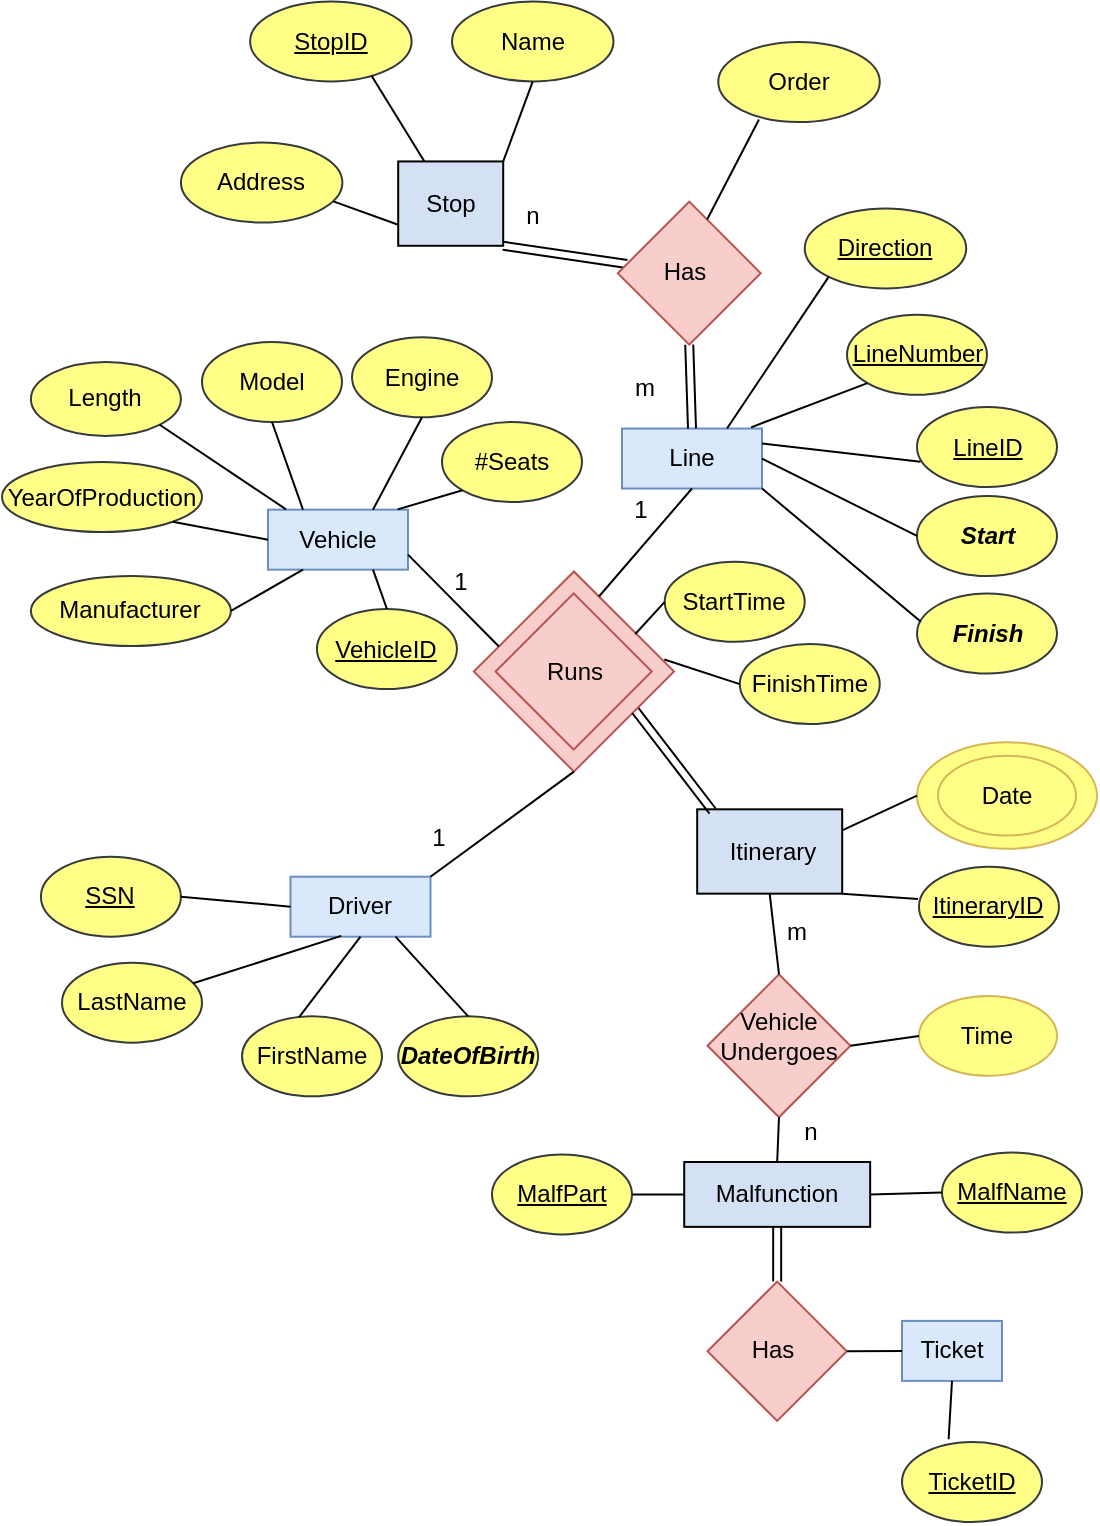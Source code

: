 <mxfile version="20.5.1" type="github">
  <diagram name="Page-1" id="74e2e168-ea6b-b213-b513-2b3c1d86103e">
    <mxGraphModel dx="1011" dy="530" grid="1" gridSize="10" guides="1" tooltips="1" connect="1" arrows="0" fold="1" page="1" pageScale="1" pageWidth="1600" pageHeight="1200" background="#ffffff" math="0" shadow="0">
      <root>
        <mxCell id="0" />
        <mxCell id="1" parent="0" />
        <mxCell id="q-5dR2rf6Rrt_ZmlFBHn-15" value="" style="ellipse;whiteSpace=wrap;html=1;fillColor=#FFFF88;strokeColor=#d6b656;" parent="1" vertex="1">
          <mxGeometry x="1047.5" y="460.15" width="90" height="53.26" as="geometry" />
        </mxCell>
        <mxCell id="RQqygvgA-cGsSz0pc4jh-1" value="&lt;div&gt;Vehicle&lt;/div&gt;" style="rounded=0;whiteSpace=wrap;html=1;fillColor=#dae8fc;strokeColor=#6c8ebf;" parent="1" vertex="1">
          <mxGeometry x="722.99" y="343.83" width="70" height="30" as="geometry" />
        </mxCell>
        <mxCell id="RQqygvgA-cGsSz0pc4jh-5" value="&lt;div&gt;Driver&lt;/div&gt;" style="rounded=0;whiteSpace=wrap;html=1;fillColor=#dae8fc;strokeColor=#6c8ebf;" parent="1" vertex="1">
          <mxGeometry x="734.25" y="527.35" width="70" height="30" as="geometry" />
        </mxCell>
        <mxCell id="RQqygvgA-cGsSz0pc4jh-11" value="&lt;div&gt;Line&lt;/div&gt;" style="rounded=0;whiteSpace=wrap;html=1;fillColor=#dae8fc;strokeColor=#6c8ebf;" parent="1" vertex="1">
          <mxGeometry x="900" y="303.26" width="70" height="30" as="geometry" />
        </mxCell>
        <mxCell id="RQqygvgA-cGsSz0pc4jh-14" value="&lt;div&gt;Ticket&lt;/div&gt;" style="rounded=0;whiteSpace=wrap;html=1;fillColor=#dae8fc;strokeColor=#6c8ebf;" parent="1" vertex="1">
          <mxGeometry x="1040" y="749.45" width="50" height="30" as="geometry" />
        </mxCell>
        <mxCell id="0TpY3zneYbciwW2qCHmm-39" value="" style="shape=link;html=1;rounded=0;exitX=1;exitY=1;exitDx=0;exitDy=0;" parent="1" source="0TpY3zneYbciwW2qCHmm-101" target="0TpY3zneYbciwW2qCHmm-139" edge="1">
          <mxGeometry width="100" relative="1" as="geometry">
            <mxPoint x="848.1" y="219.32" as="sourcePoint" />
            <mxPoint x="886.628" y="226.975" as="targetPoint" />
          </mxGeometry>
        </mxCell>
        <mxCell id="0TpY3zneYbciwW2qCHmm-51" value="n" style="text;html=1;align=center;verticalAlign=middle;resizable=0;points=[];autosize=1;strokeColor=none;fillColor=none;" parent="1" vertex="1">
          <mxGeometry x="840" y="181.89" width="30" height="30" as="geometry" />
        </mxCell>
        <mxCell id="0TpY3zneYbciwW2qCHmm-54" value="m" style="text;html=1;align=center;verticalAlign=middle;resizable=0;points=[];autosize=1;strokeColor=none;fillColor=none;" parent="1" vertex="1">
          <mxGeometry x="895.75" y="267.66" width="30" height="30" as="geometry" />
        </mxCell>
        <mxCell id="0TpY3zneYbciwW2qCHmm-87" value="" style="rounded=0;whiteSpace=wrap;html=1;fillColor=#D4E1F5;" parent="1" vertex="1">
          <mxGeometry x="937.59" y="493.66" width="72.5" height="42.17" as="geometry" />
        </mxCell>
        <mxCell id="0TpY3zneYbciwW2qCHmm-90" value="Itinerary" style="text;html=1;align=center;verticalAlign=middle;resizable=0;points=[];autosize=1;strokeColor=none;fillColor=none;" parent="1" vertex="1">
          <mxGeometry x="945.09" y="499.68" width="60" height="30" as="geometry" />
        </mxCell>
        <mxCell id="0TpY3zneYbciwW2qCHmm-93" value="Malfunction" style="rounded=0;whiteSpace=wrap;html=1;fillColor=#D4E1F5;" parent="1" vertex="1">
          <mxGeometry x="931.1" y="670" width="92.98" height="32.43" as="geometry" />
        </mxCell>
        <mxCell id="0TpY3zneYbciwW2qCHmm-101" value="Stop" style="rounded=0;whiteSpace=wrap;html=1;fillColor=#D4E1F5;" parent="1" vertex="1">
          <mxGeometry x="788.1" y="169.72" width="52.5" height="42.17" as="geometry" />
        </mxCell>
        <mxCell id="0TpY3zneYbciwW2qCHmm-135" value="" style="whiteSpace=wrap;html=1;aspect=fixed;rotation=45;fillColor=#f8cecc;strokeColor=#b85450;" parent="1" vertex="1">
          <mxGeometry x="840.6" y="389.39" width="70.76" height="70.76" as="geometry" />
        </mxCell>
        <mxCell id="0TpY3zneYbciwW2qCHmm-136" value="" style="whiteSpace=wrap;html=1;aspect=fixed;fillColor=#f8cecc;rotation=45;strokeColor=#b85450;" parent="1" vertex="1">
          <mxGeometry x="848.22" y="397.15" width="55.23" height="55.23" as="geometry" />
        </mxCell>
        <mxCell id="0TpY3zneYbciwW2qCHmm-137" value="Runs" style="text;html=1;align=center;verticalAlign=middle;resizable=0;points=[];autosize=1;strokeColor=none;fillColor=none;" parent="1" vertex="1">
          <mxGeometry x="850.83" y="409.91" width="50" height="30" as="geometry" />
        </mxCell>
        <mxCell id="0TpY3zneYbciwW2qCHmm-139" value="" style="whiteSpace=wrap;html=1;aspect=fixed;fillColor=#f8cecc;rotation=45;strokeColor=#b85450;" parent="1" vertex="1">
          <mxGeometry x="908.36" y="200.31" width="50.53" height="50.53" as="geometry" />
        </mxCell>
        <mxCell id="0TpY3zneYbciwW2qCHmm-142" value="Has" style="text;html=1;align=center;verticalAlign=middle;resizable=0;points=[];autosize=1;strokeColor=none;fillColor=none;" parent="1" vertex="1">
          <mxGeometry x="911.36" y="210.19" width="40" height="30" as="geometry" />
        </mxCell>
        <mxCell id="0TpY3zneYbciwW2qCHmm-144" value="" style="whiteSpace=wrap;html=1;aspect=fixed;fillColor=#f8cecc;rotation=45;strokeColor=#b85450;" parent="1" vertex="1">
          <mxGeometry x="953.23" y="586.64" width="50.53" height="50.53" as="geometry" />
        </mxCell>
        <mxCell id="0TpY3zneYbciwW2qCHmm-146" value="Vehicle&lt;br&gt;Undergoes" style="text;html=1;align=center;verticalAlign=middle;resizable=0;points=[];autosize=1;strokeColor=none;fillColor=none;" parent="1" vertex="1">
          <mxGeometry x="937.59" y="587.03" width="80" height="40" as="geometry" />
        </mxCell>
        <mxCell id="0TpY3zneYbciwW2qCHmm-155" value="" style="whiteSpace=wrap;html=1;aspect=fixed;fillColor=#f8cecc;rotation=45;strokeColor=#b85450;" parent="1" vertex="1">
          <mxGeometry x="952.96" y="740" width="49.25" height="49.25" as="geometry" />
        </mxCell>
        <mxCell id="0TpY3zneYbciwW2qCHmm-156" value="Has" style="text;html=1;align=center;verticalAlign=middle;resizable=0;points=[];autosize=1;strokeColor=none;fillColor=none;" parent="1" vertex="1">
          <mxGeometry x="955.09" y="749.45" width="40" height="30" as="geometry" />
        </mxCell>
        <mxCell id="0TpY3zneYbciwW2qCHmm-159" value="" style="endArrow=none;html=1;rounded=0;exitX=1;exitY=0;exitDx=0;exitDy=0;entryX=0;entryY=0.5;entryDx=0;entryDy=0;" parent="1" source="0TpY3zneYbciwW2qCHmm-155" target="RQqygvgA-cGsSz0pc4jh-14" edge="1">
          <mxGeometry width="50" height="50" relative="1" as="geometry">
            <mxPoint x="1125.059" y="852.368" as="sourcePoint" />
            <mxPoint x="1137.42" y="897.61" as="targetPoint" />
            <Array as="points" />
          </mxGeometry>
        </mxCell>
        <mxCell id="0TpY3zneYbciwW2qCHmm-174" value="&lt;u&gt;MalfPart&lt;/u&gt;" style="ellipse;whiteSpace=wrap;html=1;fillColor=#ffff88;strokeColor=#36393d;" parent="1" vertex="1">
          <mxGeometry x="835" y="666.21" width="70" height="40" as="geometry" />
        </mxCell>
        <mxCell id="0TpY3zneYbciwW2qCHmm-176" value="" style="endArrow=none;html=1;rounded=0;exitX=1;exitY=0.5;exitDx=0;exitDy=0;entryX=0;entryY=0.5;entryDx=0;entryDy=0;" parent="1" source="0TpY3zneYbciwW2qCHmm-174" target="0TpY3zneYbciwW2qCHmm-93" edge="1">
          <mxGeometry width="50" height="50" relative="1" as="geometry">
            <mxPoint x="854.88" y="747.46" as="sourcePoint" />
            <mxPoint x="928.4" y="766.98" as="targetPoint" />
          </mxGeometry>
        </mxCell>
        <mxCell id="0TpY3zneYbciwW2qCHmm-177" value="&lt;u&gt;MalfName&lt;/u&gt;" style="ellipse;whiteSpace=wrap;html=1;fillColor=#ffff88;strokeColor=#36393d;" parent="1" vertex="1">
          <mxGeometry x="1060" y="665.25" width="70" height="40" as="geometry" />
        </mxCell>
        <mxCell id="0TpY3zneYbciwW2qCHmm-179" value="" style="endArrow=none;html=1;rounded=0;entryX=1;entryY=0.5;entryDx=0;entryDy=0;exitX=0;exitY=0.5;exitDx=0;exitDy=0;" parent="1" source="0TpY3zneYbciwW2qCHmm-177" target="0TpY3zneYbciwW2qCHmm-93" edge="1">
          <mxGeometry width="50" height="50" relative="1" as="geometry">
            <mxPoint x="930" y="760" as="sourcePoint" />
            <mxPoint x="962.08" y="766.98" as="targetPoint" />
          </mxGeometry>
        </mxCell>
        <mxCell id="0TpY3zneYbciwW2qCHmm-180" value="&lt;u&gt;SSN&lt;/u&gt;" style="ellipse;whiteSpace=wrap;html=1;fillColor=#ffff88;strokeColor=#36393d;" parent="1" vertex="1">
          <mxGeometry x="609.45" y="517.35" width="70" height="40" as="geometry" />
        </mxCell>
        <mxCell id="0TpY3zneYbciwW2qCHmm-182" value="" style="endArrow=none;html=1;rounded=0;entryX=0;entryY=0.5;entryDx=0;entryDy=0;exitX=1;exitY=0.5;exitDx=0;exitDy=0;" parent="1" source="0TpY3zneYbciwW2qCHmm-180" target="RQqygvgA-cGsSz0pc4jh-5" edge="1">
          <mxGeometry width="50" height="50" relative="1" as="geometry">
            <mxPoint x="661.99" y="590.57" as="sourcePoint" />
            <mxPoint x="706.56" y="660.57" as="targetPoint" />
          </mxGeometry>
        </mxCell>
        <mxCell id="0TpY3zneYbciwW2qCHmm-183" value="FirstName" style="ellipse;whiteSpace=wrap;html=1;fillColor=#ffff88;strokeColor=#36393d;" parent="1" vertex="1">
          <mxGeometry x="710.0" y="597.17" width="70" height="40" as="geometry" />
        </mxCell>
        <mxCell id="0TpY3zneYbciwW2qCHmm-185" value="" style="endArrow=none;html=1;rounded=0;exitX=0.408;exitY=0.011;exitDx=0;exitDy=0;exitPerimeter=0;entryX=0.5;entryY=1;entryDx=0;entryDy=0;" parent="1" source="0TpY3zneYbciwW2qCHmm-183" target="RQqygvgA-cGsSz0pc4jh-5" edge="1">
          <mxGeometry width="50" height="50" relative="1" as="geometry">
            <mxPoint x="743.42" y="592.94" as="sourcePoint" />
            <mxPoint x="767.67" y="572.69" as="targetPoint" />
          </mxGeometry>
        </mxCell>
        <mxCell id="0TpY3zneYbciwW2qCHmm-186" value="LastName" style="ellipse;whiteSpace=wrap;html=1;fillColor=#ffff88;strokeColor=#36393d;" parent="1" vertex="1">
          <mxGeometry x="620" y="570.32" width="70" height="40" as="geometry" />
        </mxCell>
        <mxCell id="0TpY3zneYbciwW2qCHmm-188" value="" style="endArrow=none;html=1;rounded=0;entryX=0.362;entryY=0.987;entryDx=0;entryDy=0;entryPerimeter=0;" parent="1" source="0TpY3zneYbciwW2qCHmm-186" target="RQqygvgA-cGsSz0pc4jh-5" edge="1">
          <mxGeometry width="50" height="50" relative="1" as="geometry">
            <mxPoint x="760" y="640" as="sourcePoint" />
            <mxPoint x="750" y="580" as="targetPoint" />
          </mxGeometry>
        </mxCell>
        <mxCell id="0TpY3zneYbciwW2qCHmm-190" value="&lt;b&gt;&lt;i&gt;DateOfBirth&lt;/i&gt;&lt;/b&gt;" style="ellipse;whiteSpace=wrap;html=1;fillColor=#ffff88;strokeColor=#36393d;" parent="1" vertex="1">
          <mxGeometry x="788.1" y="597.17" width="70" height="40" as="geometry" />
        </mxCell>
        <mxCell id="0TpY3zneYbciwW2qCHmm-192" value="" style="endArrow=none;html=1;rounded=0;entryX=0.75;entryY=1;entryDx=0;entryDy=0;exitX=0.5;exitY=0;exitDx=0;exitDy=0;" parent="1" source="0TpY3zneYbciwW2qCHmm-190" target="RQqygvgA-cGsSz0pc4jh-5" edge="1">
          <mxGeometry width="50" height="50" relative="1" as="geometry">
            <mxPoint x="793.42" y="660.82" as="sourcePoint" />
            <mxPoint x="817.67" y="640.57" as="targetPoint" />
          </mxGeometry>
        </mxCell>
        <mxCell id="0TpY3zneYbciwW2qCHmm-207" value="&lt;u&gt;VehicleID&lt;/u&gt;" style="ellipse;whiteSpace=wrap;html=1;fillColor=#ffff88;strokeColor=#36393d;" parent="1" vertex="1">
          <mxGeometry x="747.47" y="393.51" width="70" height="40" as="geometry" />
        </mxCell>
        <mxCell id="0TpY3zneYbciwW2qCHmm-209" value="" style="endArrow=none;html=1;rounded=0;exitX=0.5;exitY=0;exitDx=0;exitDy=0;entryX=0.75;entryY=1;entryDx=0;entryDy=0;" parent="1" source="0TpY3zneYbciwW2qCHmm-207" target="RQqygvgA-cGsSz0pc4jh-1" edge="1">
          <mxGeometry width="50" height="50" relative="1" as="geometry">
            <mxPoint x="679.69" y="392.73" as="sourcePoint" />
            <mxPoint x="712.99" y="344.25" as="targetPoint" />
          </mxGeometry>
        </mxCell>
        <mxCell id="0TpY3zneYbciwW2qCHmm-210" value="Engine" style="ellipse;whiteSpace=wrap;html=1;fillColor=#ffff88;strokeColor=#36393d;" parent="1" vertex="1">
          <mxGeometry x="765" y="257.66" width="70" height="40" as="geometry" />
        </mxCell>
        <mxCell id="0TpY3zneYbciwW2qCHmm-212" value="" style="endArrow=none;html=1;rounded=0;exitX=0.5;exitY=1;exitDx=0;exitDy=0;entryX=0.75;entryY=0;entryDx=0;entryDy=0;" parent="1" source="0TpY3zneYbciwW2qCHmm-210" target="RQqygvgA-cGsSz0pc4jh-1" edge="1">
          <mxGeometry width="50" height="50" relative="1" as="geometry">
            <mxPoint x="814.95" y="396.18" as="sourcePoint" />
            <mxPoint x="780" y="340" as="targetPoint" />
          </mxGeometry>
        </mxCell>
        <mxCell id="0TpY3zneYbciwW2qCHmm-213" value="YearOfProduction" style="ellipse;whiteSpace=wrap;html=1;fillColor=#ffff88;strokeColor=#36393d;" parent="1" vertex="1">
          <mxGeometry x="590" y="320.0" width="100" height="35" as="geometry" />
        </mxCell>
        <mxCell id="0TpY3zneYbciwW2qCHmm-215" value="" style="endArrow=none;html=1;rounded=0;entryX=0;entryY=0.5;entryDx=0;entryDy=0;exitX=1;exitY=1;exitDx=0;exitDy=0;" parent="1" source="0TpY3zneYbciwW2qCHmm-213" target="RQqygvgA-cGsSz0pc4jh-1" edge="1">
          <mxGeometry width="50" height="50" relative="1" as="geometry">
            <mxPoint x="650" y="390" as="sourcePoint" />
            <mxPoint x="800" y="370" as="targetPoint" />
          </mxGeometry>
        </mxCell>
        <mxCell id="0TpY3zneYbciwW2qCHmm-216" value="Length" style="ellipse;whiteSpace=wrap;html=1;fillColor=#ffff88;strokeColor=#36393d;" parent="1" vertex="1">
          <mxGeometry x="604.45" y="270" width="75" height="36.96" as="geometry" />
        </mxCell>
        <mxCell id="0TpY3zneYbciwW2qCHmm-218" value="" style="endArrow=none;html=1;rounded=0;entryX=0.129;entryY=-0.005;entryDx=0;entryDy=0;exitX=1;exitY=1;exitDx=0;exitDy=0;entryPerimeter=0;" parent="1" source="0TpY3zneYbciwW2qCHmm-216" target="RQqygvgA-cGsSz0pc4jh-1" edge="1">
          <mxGeometry width="50" height="50" relative="1" as="geometry">
            <mxPoint x="730" y="280" as="sourcePoint" />
            <mxPoint x="650" y="420" as="targetPoint" />
          </mxGeometry>
        </mxCell>
        <mxCell id="0TpY3zneYbciwW2qCHmm-219" value="#Seats" style="ellipse;whiteSpace=wrap;html=1;fillColor=#ffff88;strokeColor=#36393d;" parent="1" vertex="1">
          <mxGeometry x="810.0" y="300" width="70" height="40" as="geometry" />
        </mxCell>
        <mxCell id="0TpY3zneYbciwW2qCHmm-221" value="" style="endArrow=none;html=1;rounded=0;exitX=0;exitY=1;exitDx=0;exitDy=0;entryX=0.926;entryY=-0.005;entryDx=0;entryDy=0;entryPerimeter=0;" parent="1" source="0TpY3zneYbciwW2qCHmm-219" target="RQqygvgA-cGsSz0pc4jh-1" edge="1">
          <mxGeometry width="50" height="50" relative="1" as="geometry">
            <mxPoint x="805.17" y="323.87" as="sourcePoint" />
            <mxPoint x="790" y="400" as="targetPoint" />
          </mxGeometry>
        </mxCell>
        <mxCell id="0TpY3zneYbciwW2qCHmm-222" value="Model" style="ellipse;whiteSpace=wrap;html=1;fillColor=#ffff88;strokeColor=#36393d;" parent="1" vertex="1">
          <mxGeometry x="690" y="260.0" width="70" height="40" as="geometry" />
        </mxCell>
        <mxCell id="0TpY3zneYbciwW2qCHmm-224" value="" style="endArrow=none;html=1;rounded=0;exitX=0.5;exitY=1;exitDx=0;exitDy=0;entryX=0.25;entryY=0;entryDx=0;entryDy=0;" parent="1" source="0TpY3zneYbciwW2qCHmm-222" target="RQqygvgA-cGsSz0pc4jh-1" edge="1">
          <mxGeometry width="50" height="50" relative="1" as="geometry">
            <mxPoint x="749.49" y="267.77" as="sourcePoint" />
            <mxPoint x="810.49" y="260.27" as="targetPoint" />
          </mxGeometry>
        </mxCell>
        <mxCell id="0TpY3zneYbciwW2qCHmm-228" value="&lt;u&gt;LineID&lt;/u&gt;" style="ellipse;whiteSpace=wrap;html=1;fillColor=#ffff88;strokeColor=#36393d;" parent="1" vertex="1">
          <mxGeometry x="1047.5" y="292.5" width="70" height="40" as="geometry" />
        </mxCell>
        <mxCell id="0TpY3zneYbciwW2qCHmm-230" value="" style="endArrow=none;html=1;rounded=0;exitX=0.025;exitY=0.683;exitDx=0;exitDy=0;exitPerimeter=0;entryX=1;entryY=0.25;entryDx=0;entryDy=0;" parent="1" source="0TpY3zneYbciwW2qCHmm-228" target="RQqygvgA-cGsSz0pc4jh-11" edge="1">
          <mxGeometry width="50" height="50" relative="1" as="geometry">
            <mxPoint x="1021.3" y="316.19" as="sourcePoint" />
            <mxPoint x="990" y="330" as="targetPoint" />
          </mxGeometry>
        </mxCell>
        <mxCell id="0TpY3zneYbciwW2qCHmm-231" value="&lt;i&gt;&lt;b&gt;Start&lt;/b&gt;&lt;/i&gt;" style="ellipse;whiteSpace=wrap;html=1;fillColor=#ffff88;strokeColor=#36393d;" parent="1" vertex="1">
          <mxGeometry x="1047.5" y="336.99" width="70" height="40" as="geometry" />
        </mxCell>
        <mxCell id="0TpY3zneYbciwW2qCHmm-235" value="" style="endArrow=none;html=1;rounded=0;exitX=1;exitY=0.5;exitDx=0;exitDy=0;entryX=0;entryY=0.5;entryDx=0;entryDy=0;" parent="1" source="RQqygvgA-cGsSz0pc4jh-11" target="0TpY3zneYbciwW2qCHmm-231" edge="1">
          <mxGeometry width="50" height="50" relative="1" as="geometry">
            <mxPoint x="1007.5" y="371.03" as="sourcePoint" />
            <mxPoint x="892.045" y="492.77" as="targetPoint" />
          </mxGeometry>
        </mxCell>
        <mxCell id="0TpY3zneYbciwW2qCHmm-236" value="&lt;i&gt;&lt;b&gt;Finish&lt;/b&gt;&lt;/i&gt;" style="ellipse;whiteSpace=wrap;html=1;fillColor=#ffff88;strokeColor=#36393d;" parent="1" vertex="1">
          <mxGeometry x="1047.5" y="385.77" width="70" height="40" as="geometry" />
        </mxCell>
        <mxCell id="0TpY3zneYbciwW2qCHmm-238" value="" style="endArrow=none;html=1;rounded=0;exitX=1;exitY=1;exitDx=0;exitDy=0;entryX=0.028;entryY=0.352;entryDx=0;entryDy=0;entryPerimeter=0;" parent="1" source="RQqygvgA-cGsSz0pc4jh-11" target="0TpY3zneYbciwW2qCHmm-236" edge="1">
          <mxGeometry width="50" height="50" relative="1" as="geometry">
            <mxPoint x="1007.5" y="386.03" as="sourcePoint" />
            <mxPoint x="1047.5" y="432.77" as="targetPoint" />
          </mxGeometry>
        </mxCell>
        <mxCell id="0TpY3zneYbciwW2qCHmm-239" value="Address" style="ellipse;whiteSpace=wrap;html=1;fillColor=#ffff88;strokeColor=#36393d;" parent="1" vertex="1">
          <mxGeometry x="679.45" y="160.31" width="80.75" height="40" as="geometry" />
        </mxCell>
        <mxCell id="0TpY3zneYbciwW2qCHmm-242" value="" style="endArrow=none;html=1;rounded=0;entryX=0;entryY=0.75;entryDx=0;entryDy=0;exitX=0.944;exitY=0.734;exitDx=0;exitDy=0;exitPerimeter=0;" parent="1" source="0TpY3zneYbciwW2qCHmm-239" target="0TpY3zneYbciwW2qCHmm-101" edge="1">
          <mxGeometry width="50" height="50" relative="1" as="geometry">
            <mxPoint x="818.69" y="255.74" as="sourcePoint" />
            <mxPoint x="780" y="205.028" as="targetPoint" />
            <Array as="points" />
          </mxGeometry>
        </mxCell>
        <mxCell id="0TpY3zneYbciwW2qCHmm-245" value="Name" style="ellipse;whiteSpace=wrap;html=1;fillColor=#ffff88;strokeColor=#36393d;" parent="1" vertex="1">
          <mxGeometry x="815" y="89.72" width="80.75" height="40" as="geometry" />
        </mxCell>
        <mxCell id="0TpY3zneYbciwW2qCHmm-246" value="" style="endArrow=none;html=1;rounded=0;exitX=0.5;exitY=1;exitDx=0;exitDy=0;entryX=1;entryY=0;entryDx=0;entryDy=0;" parent="1" source="0TpY3zneYbciwW2qCHmm-245" target="0TpY3zneYbciwW2qCHmm-101" edge="1">
          <mxGeometry width="50" height="50" relative="1" as="geometry">
            <mxPoint x="830" y="140" as="sourcePoint" />
            <mxPoint x="830" y="160" as="targetPoint" />
          </mxGeometry>
        </mxCell>
        <mxCell id="0TpY3zneYbciwW2qCHmm-252" value="&lt;u&gt;LineNumber&lt;/u&gt;" style="ellipse;whiteSpace=wrap;html=1;fillColor=#ffff88;strokeColor=#36393d;" parent="1" vertex="1">
          <mxGeometry x="1012.5" y="246.42" width="70" height="40" as="geometry" />
        </mxCell>
        <mxCell id="0TpY3zneYbciwW2qCHmm-254" value="" style="endArrow=none;html=1;rounded=0;exitX=0.922;exitY=-0.02;exitDx=0;exitDy=0;entryX=0;entryY=1;entryDx=0;entryDy=0;exitPerimeter=0;" parent="1" source="RQqygvgA-cGsSz0pc4jh-11" target="0TpY3zneYbciwW2qCHmm-252" edge="1">
          <mxGeometry width="50" height="50" relative="1" as="geometry">
            <mxPoint x="990.0" y="356.03" as="sourcePoint" />
            <mxPoint x="1017.5" y="282.77" as="targetPoint" />
          </mxGeometry>
        </mxCell>
        <mxCell id="d3BmBWNLOanZxxIphsaY-26" value="1" style="text;html=1;align=center;verticalAlign=middle;resizable=0;points=[];autosize=1;strokeColor=none;fillColor=none;" parent="1" vertex="1">
          <mxGeometry x="893.63" y="329.24" width="30" height="30" as="geometry" />
        </mxCell>
        <mxCell id="d3BmBWNLOanZxxIphsaY-28" value="1" style="text;html=1;align=center;verticalAlign=middle;resizable=0;points=[];autosize=1;strokeColor=none;fillColor=none;" parent="1" vertex="1">
          <mxGeometry x="792.99" y="492.64" width="30" height="30" as="geometry" />
        </mxCell>
        <mxCell id="d3BmBWNLOanZxxIphsaY-32" value="1" style="text;html=1;align=center;verticalAlign=middle;resizable=0;points=[];autosize=1;strokeColor=none;fillColor=none;" parent="1" vertex="1">
          <mxGeometry x="804.25" y="364.97" width="30" height="30" as="geometry" />
        </mxCell>
        <mxCell id="d3BmBWNLOanZxxIphsaY-34" value="Date" style="ellipse;whiteSpace=wrap;html=1;fillColor=#FFFF88;strokeColor=#d6b656;" parent="1" vertex="1">
          <mxGeometry x="1057.99" y="466.84" width="69.02" height="39.88" as="geometry" />
        </mxCell>
        <mxCell id="d3BmBWNLOanZxxIphsaY-35" value="" style="endArrow=none;html=1;rounded=0;entryX=1;entryY=0.25;entryDx=0;entryDy=0;exitX=0;exitY=0.5;exitDx=0;exitDy=0;" parent="1" source="q-5dR2rf6Rrt_ZmlFBHn-15" target="0TpY3zneYbciwW2qCHmm-87" edge="1">
          <mxGeometry width="50" height="50" relative="1" as="geometry">
            <mxPoint x="1060" y="470" as="sourcePoint" />
            <mxPoint x="1020.09" y="500.383" as="targetPoint" />
          </mxGeometry>
        </mxCell>
        <mxCell id="q-5dR2rf6Rrt_ZmlFBHn-3" value="&lt;u&gt;StopID&lt;/u&gt;" style="ellipse;whiteSpace=wrap;html=1;fillColor=#ffff88;strokeColor=#36393d;" parent="1" vertex="1">
          <mxGeometry x="714.06" y="89.72" width="80.75" height="40" as="geometry" />
        </mxCell>
        <mxCell id="q-5dR2rf6Rrt_ZmlFBHn-4" value="" style="endArrow=none;html=1;rounded=0;entryX=0.25;entryY=0;entryDx=0;entryDy=0;exitX=0.752;exitY=0.93;exitDx=0;exitDy=0;exitPerimeter=0;" parent="1" source="q-5dR2rf6Rrt_ZmlFBHn-3" target="0TpY3zneYbciwW2qCHmm-101" edge="1">
          <mxGeometry width="50" height="50" relative="1" as="geometry">
            <mxPoint x="660" y="110" as="sourcePoint" />
            <mxPoint x="797.025" y="162.15" as="targetPoint" />
          </mxGeometry>
        </mxCell>
        <mxCell id="q-5dR2rf6Rrt_ZmlFBHn-5" value="&lt;u&gt;Direction&lt;/u&gt;" style="ellipse;whiteSpace=wrap;html=1;fillColor=#ffff88;strokeColor=#36393d;" parent="1" vertex="1">
          <mxGeometry x="991.36" y="193.22" width="80.75" height="40" as="geometry" />
        </mxCell>
        <mxCell id="q-5dR2rf6Rrt_ZmlFBHn-6" value="" style="endArrow=none;html=1;rounded=0;exitX=0;exitY=1;exitDx=0;exitDy=0;entryX=0.75;entryY=0;entryDx=0;entryDy=0;" parent="1" source="q-5dR2rf6Rrt_ZmlFBHn-5" target="RQqygvgA-cGsSz0pc4jh-11" edge="1">
          <mxGeometry width="50" height="50" relative="1" as="geometry">
            <mxPoint x="730" y="250" as="sourcePoint" />
            <mxPoint x="824.545" y="330" as="targetPoint" />
          </mxGeometry>
        </mxCell>
        <mxCell id="q-5dR2rf6Rrt_ZmlFBHn-13" value="&lt;u&gt;TicketID&lt;/u&gt;" style="ellipse;whiteSpace=wrap;html=1;fillColor=#ffff88;strokeColor=#36393d;" parent="1" vertex="1">
          <mxGeometry x="1040.0" y="810" width="70" height="40" as="geometry" />
        </mxCell>
        <mxCell id="q-5dR2rf6Rrt_ZmlFBHn-14" value="" style="endArrow=none;html=1;rounded=0;exitX=0.333;exitY=-0.034;exitDx=0;exitDy=0;entryX=0.5;entryY=1;entryDx=0;entryDy=0;exitPerimeter=0;" parent="1" source="q-5dR2rf6Rrt_ZmlFBHn-13" target="RQqygvgA-cGsSz0pc4jh-14" edge="1">
          <mxGeometry width="50" height="50" relative="1" as="geometry">
            <mxPoint x="1198.26" y="867.04" as="sourcePoint" />
            <mxPoint x="1292.805" y="947.04" as="targetPoint" />
          </mxGeometry>
        </mxCell>
        <mxCell id="q-5dR2rf6Rrt_ZmlFBHn-17" value="Time" style="ellipse;whiteSpace=wrap;html=1;fillColor=#FFFF88;strokeColor=#d6b656;" parent="1" vertex="1">
          <mxGeometry x="1048.48" y="587.03" width="69.02" height="39.88" as="geometry" />
        </mxCell>
        <mxCell id="q-5dR2rf6Rrt_ZmlFBHn-18" value="" style="endArrow=none;html=1;rounded=0;entryX=1;entryY=0;entryDx=0;entryDy=0;exitX=0;exitY=0.5;exitDx=0;exitDy=0;" parent="1" source="q-5dR2rf6Rrt_ZmlFBHn-17" target="0TpY3zneYbciwW2qCHmm-144" edge="1">
          <mxGeometry width="50" height="50" relative="1" as="geometry">
            <mxPoint x="1158.26" y="627.04" as="sourcePoint" />
            <mxPoint x="1199.716" y="636.278" as="targetPoint" />
          </mxGeometry>
        </mxCell>
        <mxCell id="q-5dR2rf6Rrt_ZmlFBHn-21" value="StartTime" style="ellipse;whiteSpace=wrap;html=1;fillColor=#ffff88;strokeColor=#36393d;" parent="1" vertex="1">
          <mxGeometry x="921.36" y="369.91" width="70" height="40" as="geometry" />
        </mxCell>
        <mxCell id="q-5dR2rf6Rrt_ZmlFBHn-22" value="FinishTime" style="ellipse;whiteSpace=wrap;html=1;fillColor=#ffff88;strokeColor=#36393d;" parent="1" vertex="1">
          <mxGeometry x="958.89" y="411.04" width="70" height="40" as="geometry" />
        </mxCell>
        <mxCell id="q-5dR2rf6Rrt_ZmlFBHn-23" value="" style="endArrow=none;html=1;rounded=0;exitX=0.619;exitY=0.006;exitDx=0;exitDy=0;exitPerimeter=0;entryX=0;entryY=0.5;entryDx=0;entryDy=0;" parent="1" source="0TpY3zneYbciwW2qCHmm-135" target="q-5dR2rf6Rrt_ZmlFBHn-21" edge="1">
          <mxGeometry width="50" height="50" relative="1" as="geometry">
            <mxPoint x="790" y="430" as="sourcePoint" />
            <mxPoint x="884.545" y="510" as="targetPoint" />
          </mxGeometry>
        </mxCell>
        <mxCell id="q-5dR2rf6Rrt_ZmlFBHn-24" value="" style="endArrow=none;html=1;rounded=0;exitX=0.891;exitY=-0.012;exitDx=0;exitDy=0;exitPerimeter=0;entryX=0;entryY=0.5;entryDx=0;entryDy=0;" parent="1" source="0TpY3zneYbciwW2qCHmm-135" target="q-5dR2rf6Rrt_ZmlFBHn-22" edge="1">
          <mxGeometry width="50" height="50" relative="1" as="geometry">
            <mxPoint x="790" y="430" as="sourcePoint" />
            <mxPoint x="884.545" y="510" as="targetPoint" />
          </mxGeometry>
        </mxCell>
        <mxCell id="q-5dR2rf6Rrt_ZmlFBHn-25" value="Order" style="ellipse;whiteSpace=wrap;html=1;fillColor=#ffff88;strokeColor=#36393d;" parent="1" vertex="1">
          <mxGeometry x="948.14" y="110" width="80.75" height="40" as="geometry" />
        </mxCell>
        <mxCell id="q-5dR2rf6Rrt_ZmlFBHn-26" value="" style="endArrow=none;html=1;rounded=0;exitX=0.252;exitY=0.968;exitDx=0;exitDy=0;exitPerimeter=0;entryX=0.25;entryY=0;entryDx=0;entryDy=0;" parent="1" source="q-5dR2rf6Rrt_ZmlFBHn-25" target="0TpY3zneYbciwW2qCHmm-139" edge="1">
          <mxGeometry width="50" height="50" relative="1" as="geometry">
            <mxPoint x="850" y="220" as="sourcePoint" />
            <mxPoint x="946.299" y="191.172" as="targetPoint" />
          </mxGeometry>
        </mxCell>
        <mxCell id="q-5dR2rf6Rrt_ZmlFBHn-37" value="" style="shape=link;html=1;rounded=0;exitX=0.5;exitY=1;exitDx=0;exitDy=0;entryX=0;entryY=0;entryDx=0;entryDy=0;" parent="1" source="0TpY3zneYbciwW2qCHmm-93" target="0TpY3zneYbciwW2qCHmm-155" edge="1">
          <mxGeometry width="100" relative="1" as="geometry">
            <mxPoint x="1348.26" y="737.04" as="sourcePoint" />
            <mxPoint x="1448.26" y="737.04" as="targetPoint" />
          </mxGeometry>
        </mxCell>
        <mxCell id="q-5dR2rf6Rrt_ZmlFBHn-41" value="" style="endArrow=none;html=1;rounded=0;exitX=0.5;exitY=1;exitDx=0;exitDy=0;entryX=0.25;entryY=0;entryDx=0;entryDy=0;" parent="1" source="RQqygvgA-cGsSz0pc4jh-11" target="0TpY3zneYbciwW2qCHmm-135" edge="1">
          <mxGeometry width="50" height="50" relative="1" as="geometry">
            <mxPoint x="880" y="420" as="sourcePoint" />
            <mxPoint x="974.545" y="500" as="targetPoint" />
          </mxGeometry>
        </mxCell>
        <mxCell id="q-5dR2rf6Rrt_ZmlFBHn-42" value="" style="endArrow=none;html=1;rounded=0;exitX=1;exitY=0.75;exitDx=0;exitDy=0;entryX=0;entryY=0.75;entryDx=0;entryDy=0;" parent="1" source="RQqygvgA-cGsSz0pc4jh-1" target="0TpY3zneYbciwW2qCHmm-135" edge="1">
          <mxGeometry width="50" height="50" relative="1" as="geometry">
            <mxPoint x="880" y="420" as="sourcePoint" />
            <mxPoint x="974.545" y="500" as="targetPoint" />
          </mxGeometry>
        </mxCell>
        <mxCell id="q-5dR2rf6Rrt_ZmlFBHn-43" value="" style="endArrow=none;html=1;rounded=0;exitX=1;exitY=0;exitDx=0;exitDy=0;entryX=1;entryY=1;entryDx=0;entryDy=0;" parent="1" source="RQqygvgA-cGsSz0pc4jh-5" target="0TpY3zneYbciwW2qCHmm-135" edge="1">
          <mxGeometry width="50" height="50" relative="1" as="geometry">
            <mxPoint x="880" y="420" as="sourcePoint" />
            <mxPoint x="974.545" y="500" as="targetPoint" />
          </mxGeometry>
        </mxCell>
        <mxCell id="q-5dR2rf6Rrt_ZmlFBHn-45" value="" style="endArrow=none;html=1;rounded=0;exitX=0.5;exitY=0;exitDx=0;exitDy=0;entryX=1;entryY=1;entryDx=0;entryDy=0;" parent="1" source="0TpY3zneYbciwW2qCHmm-93" target="0TpY3zneYbciwW2qCHmm-144" edge="1">
          <mxGeometry width="50" height="50" relative="1" as="geometry">
            <mxPoint x="1133.8" y="624.29" as="sourcePoint" />
            <mxPoint x="961" y="630" as="targetPoint" />
          </mxGeometry>
        </mxCell>
        <mxCell id="EAB3FD5IdC2GCaHuTysi-1" value="" style="shape=link;html=1;rounded=0;exitX=0.5;exitY=0;exitDx=0;exitDy=0;entryX=1;entryY=1;entryDx=0;entryDy=0;" parent="1" source="RQqygvgA-cGsSz0pc4jh-11" target="0TpY3zneYbciwW2qCHmm-139" edge="1">
          <mxGeometry width="100" relative="1" as="geometry">
            <mxPoint x="850.6" y="221.89" as="sourcePoint" />
            <mxPoint x="912.477" y="230.993" as="targetPoint" />
          </mxGeometry>
        </mxCell>
        <mxCell id="SNI_A5kowerue-zHwEvD-1" value="" style="endArrow=none;html=1;rounded=0;entryX=0.5;entryY=1;entryDx=0;entryDy=0;exitX=0;exitY=0;exitDx=0;exitDy=0;" parent="1" source="0TpY3zneYbciwW2qCHmm-144" target="0TpY3zneYbciwW2qCHmm-87" edge="1">
          <mxGeometry width="50" height="50" relative="1" as="geometry">
            <mxPoint x="850" y="690.0" as="sourcePoint" />
            <mxPoint x="975.09" y="543.26" as="targetPoint" />
          </mxGeometry>
        </mxCell>
        <mxCell id="SNI_A5kowerue-zHwEvD-2" value="m" style="text;html=1;align=center;verticalAlign=middle;resizable=0;points=[];autosize=1;strokeColor=none;fillColor=none;" parent="1" vertex="1">
          <mxGeometry x="972.21" y="540.32" width="30" height="30" as="geometry" />
        </mxCell>
        <mxCell id="SNI_A5kowerue-zHwEvD-3" value="n" style="text;html=1;align=center;verticalAlign=middle;resizable=0;points=[];autosize=1;strokeColor=none;fillColor=none;" parent="1" vertex="1">
          <mxGeometry x="978.89" y="640" width="30" height="30" as="geometry" />
        </mxCell>
        <mxCell id="h1apoYz8f5HYEgKI0ojq-2" value="" style="shape=link;html=1;rounded=0;entryX=1.002;entryY=0.388;entryDx=0;entryDy=0;entryPerimeter=0;exitX=0.107;exitY=0.022;exitDx=0;exitDy=0;exitPerimeter=0;" parent="1" source="0TpY3zneYbciwW2qCHmm-87" target="0TpY3zneYbciwW2qCHmm-135" edge="1">
          <mxGeometry width="100" relative="1" as="geometry">
            <mxPoint x="910" y="500" as="sourcePoint" />
            <mxPoint x="936.215" y="440.805" as="targetPoint" />
          </mxGeometry>
        </mxCell>
        <mxCell id="h1apoYz8f5HYEgKI0ojq-3" value="&lt;u&gt;ItineraryID&lt;/u&gt;" style="ellipse;whiteSpace=wrap;html=1;fillColor=#ffff88;strokeColor=#36393d;" parent="1" vertex="1">
          <mxGeometry x="1048.48" y="522.35" width="70" height="40" as="geometry" />
        </mxCell>
        <mxCell id="h1apoYz8f5HYEgKI0ojq-4" value="" style="endArrow=none;html=1;rounded=0;entryX=-0.007;entryY=0.403;entryDx=0;entryDy=0;entryPerimeter=0;exitX=1;exitY=1;exitDx=0;exitDy=0;" parent="1" source="0TpY3zneYbciwW2qCHmm-87" target="h1apoYz8f5HYEgKI0ojq-3" edge="1">
          <mxGeometry width="50" height="50" relative="1" as="geometry">
            <mxPoint x="950" y="500.0" as="sourcePoint" />
            <mxPoint x="1000" y="450" as="targetPoint" />
          </mxGeometry>
        </mxCell>
        <mxCell id="SupxcgUVzwJZug-UAaTJ-1" value="Manufacturer" style="ellipse;whiteSpace=wrap;html=1;fillColor=#ffff88;strokeColor=#36393d;" vertex="1" parent="1">
          <mxGeometry x="604.45" y="376.99" width="100" height="35" as="geometry" />
        </mxCell>
        <mxCell id="SupxcgUVzwJZug-UAaTJ-2" value="" style="endArrow=none;html=1;rounded=0;exitX=1;exitY=0.5;exitDx=0;exitDy=0;entryX=0.25;entryY=1;entryDx=0;entryDy=0;" edge="1" parent="1" source="SupxcgUVzwJZug-UAaTJ-1" target="RQqygvgA-cGsSz0pc4jh-1">
          <mxGeometry width="50" height="50" relative="1" as="geometry">
            <mxPoint x="840" y="460" as="sourcePoint" />
            <mxPoint x="934.545" y="540" as="targetPoint" />
          </mxGeometry>
        </mxCell>
      </root>
    </mxGraphModel>
  </diagram>
</mxfile>
